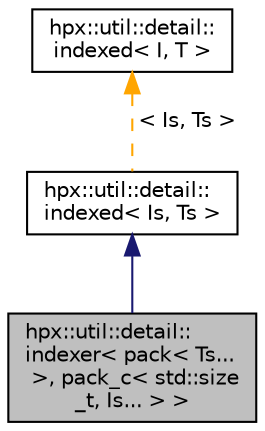 digraph "hpx::util::detail::indexer&lt; pack&lt; Ts... &gt;, pack_c&lt; std::size_t, Is... &gt; &gt;"
{
  edge [fontname="Helvetica",fontsize="10",labelfontname="Helvetica",labelfontsize="10"];
  node [fontname="Helvetica",fontsize="10",shape=record];
  Node0 [label="hpx::util::detail::\lindexer\< pack\< Ts...\l \>, pack_c\< std::size\l_t, Is... \> \>",height=0.2,width=0.4,color="black", fillcolor="grey75", style="filled", fontcolor="black"];
  Node1 -> Node0 [dir="back",color="midnightblue",fontsize="10",style="solid",fontname="Helvetica"];
  Node1 [label="hpx::util::detail::\lindexed\< Is, Ts \>",height=0.2,width=0.4,color="black", fillcolor="white", style="filled",URL="$db/d58/structhpx_1_1util_1_1detail_1_1indexed.html"];
  Node2 -> Node1 [dir="back",color="orange",fontsize="10",style="dashed",label=" \< Is, Ts \>" ,fontname="Helvetica"];
  Node2 [label="hpx::util::detail::\lindexed\< I, T \>",height=0.2,width=0.4,color="black", fillcolor="white", style="filled",URL="$db/d58/structhpx_1_1util_1_1detail_1_1indexed.html"];
}
